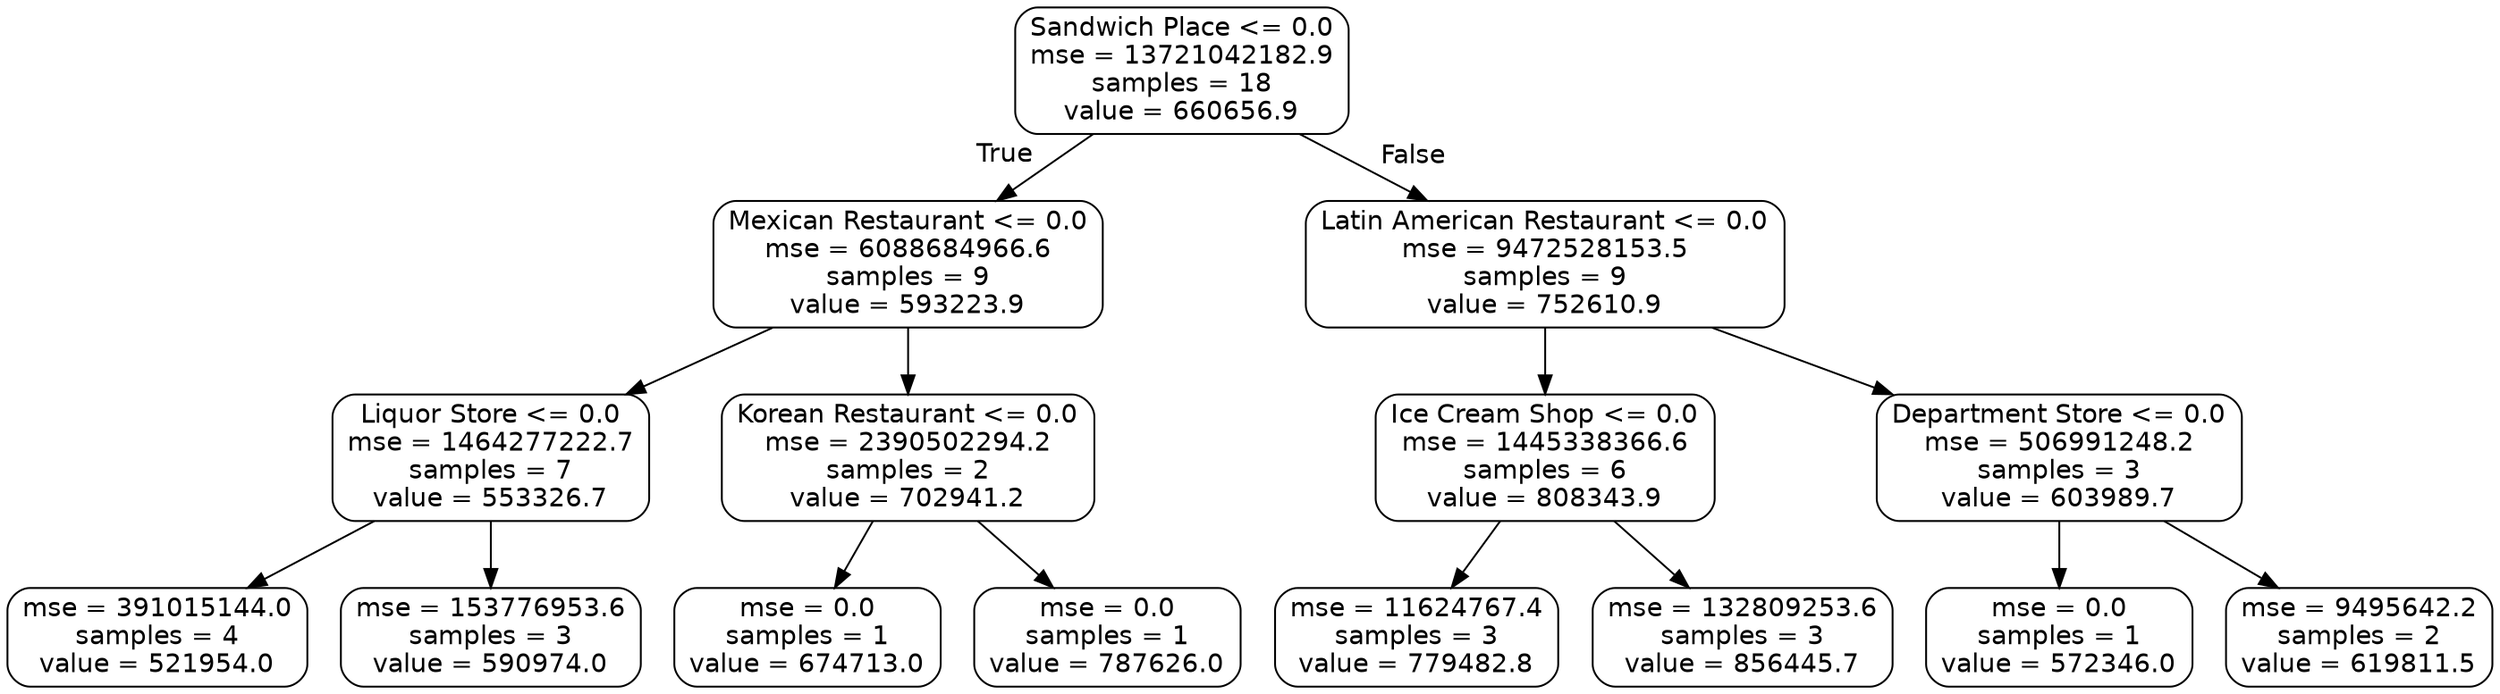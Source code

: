 digraph Tree {
node [shape=box, style="rounded", color="black", fontname=helvetica] ;
edge [fontname=helvetica] ;
0 [label="Sandwich Place <= 0.0\nmse = 13721042182.9\nsamples = 18\nvalue = 660656.9"] ;
1 [label="Mexican Restaurant <= 0.0\nmse = 6088684966.6\nsamples = 9\nvalue = 593223.9"] ;
0 -> 1 [labeldistance=2.5, labelangle=45, headlabel="True"] ;
2 [label="Liquor Store <= 0.0\nmse = 1464277222.7\nsamples = 7\nvalue = 553326.7"] ;
1 -> 2 ;
3 [label="mse = 391015144.0\nsamples = 4\nvalue = 521954.0"] ;
2 -> 3 ;
4 [label="mse = 153776953.6\nsamples = 3\nvalue = 590974.0"] ;
2 -> 4 ;
5 [label="Korean Restaurant <= 0.0\nmse = 2390502294.2\nsamples = 2\nvalue = 702941.2"] ;
1 -> 5 ;
6 [label="mse = 0.0\nsamples = 1\nvalue = 674713.0"] ;
5 -> 6 ;
7 [label="mse = 0.0\nsamples = 1\nvalue = 787626.0"] ;
5 -> 7 ;
8 [label="Latin American Restaurant <= 0.0\nmse = 9472528153.5\nsamples = 9\nvalue = 752610.9"] ;
0 -> 8 [labeldistance=2.5, labelangle=-45, headlabel="False"] ;
9 [label="Ice Cream Shop <= 0.0\nmse = 1445338366.6\nsamples = 6\nvalue = 808343.9"] ;
8 -> 9 ;
10 [label="mse = 11624767.4\nsamples = 3\nvalue = 779482.8"] ;
9 -> 10 ;
11 [label="mse = 132809253.6\nsamples = 3\nvalue = 856445.7"] ;
9 -> 11 ;
12 [label="Department Store <= 0.0\nmse = 506991248.2\nsamples = 3\nvalue = 603989.7"] ;
8 -> 12 ;
13 [label="mse = 0.0\nsamples = 1\nvalue = 572346.0"] ;
12 -> 13 ;
14 [label="mse = 9495642.2\nsamples = 2\nvalue = 619811.5"] ;
12 -> 14 ;
}